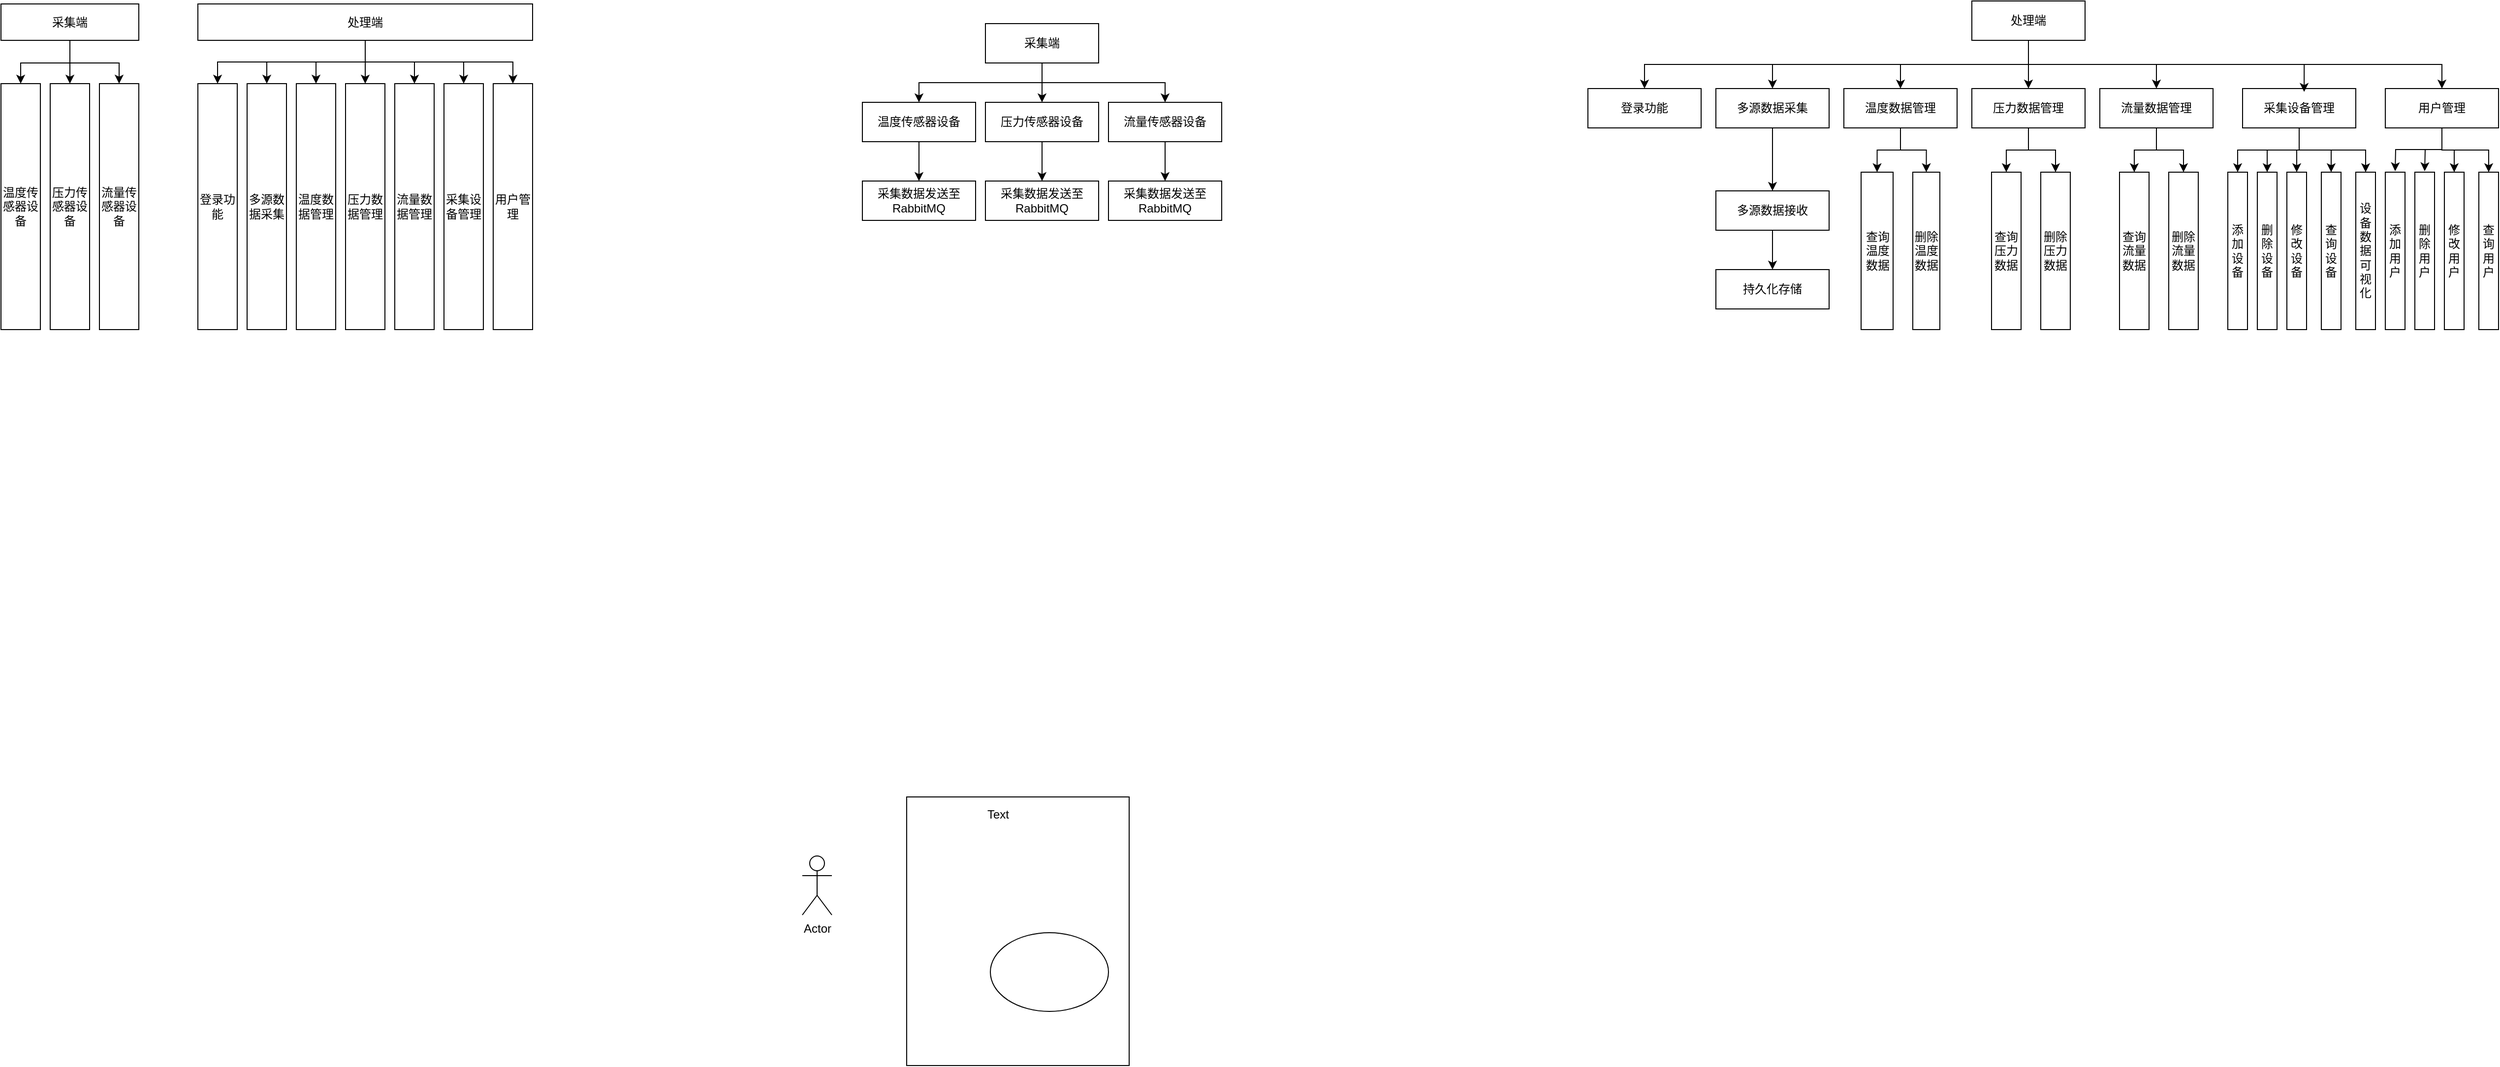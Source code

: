 <mxfile version="26.3.0">
  <diagram name="第 1 页" id="yqkmy5sBXUVOjIypKYsF">
    <mxGraphModel dx="634" dy="513" grid="0" gridSize="10" guides="1" tooltips="1" connect="1" arrows="1" fold="1" page="1" pageScale="1" pageWidth="827" pageHeight="1169" math="0" shadow="0">
      <root>
        <mxCell id="0" />
        <mxCell id="1" parent="0" />
        <mxCell id="YVTTXJFYwQfTiN0i_-cF-1" value="登录功能" style="rounded=0;whiteSpace=wrap;html=1;" parent="1" vertex="1">
          <mxGeometry x="280" y="661" width="40" height="250" as="geometry" />
        </mxCell>
        <mxCell id="YVTTXJFYwQfTiN0i_-cF-2" value="多源数据采集" style="rounded=0;whiteSpace=wrap;html=1;" parent="1" vertex="1">
          <mxGeometry x="330" y="661" width="40" height="250" as="geometry" />
        </mxCell>
        <mxCell id="YVTTXJFYwQfTiN0i_-cF-3" value="温度数据管理" style="rounded=0;whiteSpace=wrap;html=1;" parent="1" vertex="1">
          <mxGeometry x="380" y="661" width="40" height="250" as="geometry" />
        </mxCell>
        <mxCell id="YVTTXJFYwQfTiN0i_-cF-4" value="压力数据管理" style="rounded=0;whiteSpace=wrap;html=1;" parent="1" vertex="1">
          <mxGeometry x="430" y="661" width="40" height="250" as="geometry" />
        </mxCell>
        <mxCell id="YVTTXJFYwQfTiN0i_-cF-5" value="流量数据管理" style="rounded=0;whiteSpace=wrap;html=1;" parent="1" vertex="1">
          <mxGeometry x="480" y="661" width="40" height="250" as="geometry" />
        </mxCell>
        <mxCell id="YVTTXJFYwQfTiN0i_-cF-6" value="采集设备管理" style="rounded=0;whiteSpace=wrap;html=1;" parent="1" vertex="1">
          <mxGeometry x="530" y="661" width="40" height="250" as="geometry" />
        </mxCell>
        <mxCell id="YVTTXJFYwQfTiN0i_-cF-7" value="用户管理" style="rounded=0;whiteSpace=wrap;html=1;" parent="1" vertex="1">
          <mxGeometry x="580" y="661" width="40" height="250" as="geometry" />
        </mxCell>
        <mxCell id="YVTTXJFYwQfTiN0i_-cF-8" value="温度传感器设备" style="rounded=0;whiteSpace=wrap;html=1;" parent="1" vertex="1">
          <mxGeometry x="80" y="661" width="40" height="250" as="geometry" />
        </mxCell>
        <mxCell id="YVTTXJFYwQfTiN0i_-cF-9" value="压力传感器设备" style="rounded=0;whiteSpace=wrap;html=1;" parent="1" vertex="1">
          <mxGeometry x="130" y="661" width="40" height="250" as="geometry" />
        </mxCell>
        <mxCell id="YVTTXJFYwQfTiN0i_-cF-10" value="流量传感器设备" style="rounded=0;whiteSpace=wrap;html=1;" parent="1" vertex="1">
          <mxGeometry x="180" y="661" width="40" height="250" as="geometry" />
        </mxCell>
        <mxCell id="YVTTXJFYwQfTiN0i_-cF-14" style="edgeStyle=orthogonalEdgeStyle;rounded=0;orthogonalLoop=1;jettySize=auto;html=1;exitX=0.5;exitY=1;exitDx=0;exitDy=0;entryX=0.5;entryY=0;entryDx=0;entryDy=0;" parent="1" source="YVTTXJFYwQfTiN0i_-cF-12" target="YVTTXJFYwQfTiN0i_-cF-8" edge="1">
          <mxGeometry relative="1" as="geometry">
            <Array as="points">
              <mxPoint x="150" y="640" />
              <mxPoint x="100" y="640" />
            </Array>
          </mxGeometry>
        </mxCell>
        <mxCell id="YVTTXJFYwQfTiN0i_-cF-15" style="edgeStyle=orthogonalEdgeStyle;rounded=0;orthogonalLoop=1;jettySize=auto;html=1;exitX=0.5;exitY=1;exitDx=0;exitDy=0;" parent="1" source="YVTTXJFYwQfTiN0i_-cF-12" target="YVTTXJFYwQfTiN0i_-cF-9" edge="1">
          <mxGeometry relative="1" as="geometry" />
        </mxCell>
        <mxCell id="YVTTXJFYwQfTiN0i_-cF-16" style="edgeStyle=orthogonalEdgeStyle;rounded=0;orthogonalLoop=1;jettySize=auto;html=1;exitX=0.5;exitY=1;exitDx=0;exitDy=0;" parent="1" source="YVTTXJFYwQfTiN0i_-cF-12" target="YVTTXJFYwQfTiN0i_-cF-10" edge="1">
          <mxGeometry relative="1" as="geometry">
            <Array as="points">
              <mxPoint x="150" y="640" />
              <mxPoint x="200" y="640" />
            </Array>
          </mxGeometry>
        </mxCell>
        <mxCell id="YVTTXJFYwQfTiN0i_-cF-12" value="采集端" style="rounded=0;whiteSpace=wrap;html=1;" parent="1" vertex="1">
          <mxGeometry x="80" y="580" width="140" height="37" as="geometry" />
        </mxCell>
        <mxCell id="YVTTXJFYwQfTiN0i_-cF-17" style="edgeStyle=orthogonalEdgeStyle;rounded=0;orthogonalLoop=1;jettySize=auto;html=1;exitX=0.5;exitY=1;exitDx=0;exitDy=0;entryX=0.5;entryY=0;entryDx=0;entryDy=0;" parent="1" source="YVTTXJFYwQfTiN0i_-cF-13" target="YVTTXJFYwQfTiN0i_-cF-1" edge="1">
          <mxGeometry relative="1" as="geometry" />
        </mxCell>
        <mxCell id="YVTTXJFYwQfTiN0i_-cF-18" style="edgeStyle=orthogonalEdgeStyle;rounded=0;orthogonalLoop=1;jettySize=auto;html=1;exitX=0.5;exitY=1;exitDx=0;exitDy=0;entryX=0.5;entryY=0;entryDx=0;entryDy=0;" parent="1" source="YVTTXJFYwQfTiN0i_-cF-13" target="YVTTXJFYwQfTiN0i_-cF-2" edge="1">
          <mxGeometry relative="1" as="geometry" />
        </mxCell>
        <mxCell id="YVTTXJFYwQfTiN0i_-cF-19" style="edgeStyle=orthogonalEdgeStyle;rounded=0;orthogonalLoop=1;jettySize=auto;html=1;exitX=0.5;exitY=1;exitDx=0;exitDy=0;entryX=0.5;entryY=0;entryDx=0;entryDy=0;" parent="1" source="YVTTXJFYwQfTiN0i_-cF-13" target="YVTTXJFYwQfTiN0i_-cF-3" edge="1">
          <mxGeometry relative="1" as="geometry" />
        </mxCell>
        <mxCell id="YVTTXJFYwQfTiN0i_-cF-20" style="edgeStyle=orthogonalEdgeStyle;rounded=0;orthogonalLoop=1;jettySize=auto;html=1;exitX=0.5;exitY=1;exitDx=0;exitDy=0;entryX=0.5;entryY=0;entryDx=0;entryDy=0;" parent="1" source="YVTTXJFYwQfTiN0i_-cF-13" target="YVTTXJFYwQfTiN0i_-cF-4" edge="1">
          <mxGeometry relative="1" as="geometry" />
        </mxCell>
        <mxCell id="YVTTXJFYwQfTiN0i_-cF-21" style="edgeStyle=orthogonalEdgeStyle;rounded=0;orthogonalLoop=1;jettySize=auto;html=1;exitX=0.5;exitY=1;exitDx=0;exitDy=0;entryX=0.5;entryY=0;entryDx=0;entryDy=0;" parent="1" source="YVTTXJFYwQfTiN0i_-cF-13" target="YVTTXJFYwQfTiN0i_-cF-5" edge="1">
          <mxGeometry relative="1" as="geometry" />
        </mxCell>
        <mxCell id="YVTTXJFYwQfTiN0i_-cF-22" style="edgeStyle=orthogonalEdgeStyle;rounded=0;orthogonalLoop=1;jettySize=auto;html=1;exitX=0.5;exitY=1;exitDx=0;exitDy=0;entryX=0.5;entryY=0;entryDx=0;entryDy=0;" parent="1" source="YVTTXJFYwQfTiN0i_-cF-13" target="YVTTXJFYwQfTiN0i_-cF-6" edge="1">
          <mxGeometry relative="1" as="geometry" />
        </mxCell>
        <mxCell id="YVTTXJFYwQfTiN0i_-cF-23" style="edgeStyle=orthogonalEdgeStyle;rounded=0;orthogonalLoop=1;jettySize=auto;html=1;exitX=0.5;exitY=1;exitDx=0;exitDy=0;entryX=0.5;entryY=0;entryDx=0;entryDy=0;" parent="1" source="YVTTXJFYwQfTiN0i_-cF-13" target="YVTTXJFYwQfTiN0i_-cF-7" edge="1">
          <mxGeometry relative="1" as="geometry" />
        </mxCell>
        <mxCell id="YVTTXJFYwQfTiN0i_-cF-13" value="处理端" style="rounded=0;whiteSpace=wrap;html=1;" parent="1" vertex="1">
          <mxGeometry x="280" y="580" width="340" height="37" as="geometry" />
        </mxCell>
        <mxCell id="YVTTXJFYwQfTiN0i_-cF-55" style="edgeStyle=orthogonalEdgeStyle;rounded=0;orthogonalLoop=1;jettySize=auto;html=1;exitX=0.5;exitY=1;exitDx=0;exitDy=0;entryX=0.5;entryY=0;entryDx=0;entryDy=0;" parent="1" source="YVTTXJFYwQfTiN0i_-cF-31" target="YVTTXJFYwQfTiN0i_-cF-49" edge="1">
          <mxGeometry relative="1" as="geometry" />
        </mxCell>
        <mxCell id="YVTTXJFYwQfTiN0i_-cF-31" value="温度传感器设备" style="rounded=0;whiteSpace=wrap;html=1;" parent="1" vertex="1">
          <mxGeometry x="955" y="680" width="115" height="40" as="geometry" />
        </mxCell>
        <mxCell id="YVTTXJFYwQfTiN0i_-cF-56" style="edgeStyle=orthogonalEdgeStyle;rounded=0;orthogonalLoop=1;jettySize=auto;html=1;exitX=0.5;exitY=1;exitDx=0;exitDy=0;entryX=0.5;entryY=0;entryDx=0;entryDy=0;" parent="1" source="YVTTXJFYwQfTiN0i_-cF-46" target="YVTTXJFYwQfTiN0i_-cF-50" edge="1">
          <mxGeometry relative="1" as="geometry" />
        </mxCell>
        <mxCell id="YVTTXJFYwQfTiN0i_-cF-46" value="压力传感器设备" style="rounded=0;whiteSpace=wrap;html=1;" parent="1" vertex="1">
          <mxGeometry x="1080" y="680" width="115" height="40" as="geometry" />
        </mxCell>
        <mxCell id="YVTTXJFYwQfTiN0i_-cF-57" style="edgeStyle=orthogonalEdgeStyle;rounded=0;orthogonalLoop=1;jettySize=auto;html=1;exitX=0.5;exitY=1;exitDx=0;exitDy=0;entryX=0.5;entryY=0;entryDx=0;entryDy=0;" parent="1" source="YVTTXJFYwQfTiN0i_-cF-47" target="YVTTXJFYwQfTiN0i_-cF-51" edge="1">
          <mxGeometry relative="1" as="geometry" />
        </mxCell>
        <mxCell id="YVTTXJFYwQfTiN0i_-cF-47" value="流量传感器设备" style="rounded=0;whiteSpace=wrap;html=1;" parent="1" vertex="1">
          <mxGeometry x="1205" y="680" width="115" height="40" as="geometry" />
        </mxCell>
        <mxCell id="YVTTXJFYwQfTiN0i_-cF-52" style="edgeStyle=orthogonalEdgeStyle;rounded=0;orthogonalLoop=1;jettySize=auto;html=1;exitX=0.5;exitY=1;exitDx=0;exitDy=0;entryX=0.5;entryY=0;entryDx=0;entryDy=0;" parent="1" source="YVTTXJFYwQfTiN0i_-cF-48" target="YVTTXJFYwQfTiN0i_-cF-46" edge="1">
          <mxGeometry relative="1" as="geometry" />
        </mxCell>
        <mxCell id="YVTTXJFYwQfTiN0i_-cF-53" style="edgeStyle=orthogonalEdgeStyle;rounded=0;orthogonalLoop=1;jettySize=auto;html=1;exitX=0.5;exitY=1;exitDx=0;exitDy=0;entryX=0.5;entryY=0;entryDx=0;entryDy=0;" parent="1" source="YVTTXJFYwQfTiN0i_-cF-48" target="YVTTXJFYwQfTiN0i_-cF-31" edge="1">
          <mxGeometry relative="1" as="geometry" />
        </mxCell>
        <mxCell id="YVTTXJFYwQfTiN0i_-cF-54" style="edgeStyle=orthogonalEdgeStyle;rounded=0;orthogonalLoop=1;jettySize=auto;html=1;exitX=0.5;exitY=1;exitDx=0;exitDy=0;entryX=0.5;entryY=0;entryDx=0;entryDy=0;" parent="1" source="YVTTXJFYwQfTiN0i_-cF-48" target="YVTTXJFYwQfTiN0i_-cF-47" edge="1">
          <mxGeometry relative="1" as="geometry" />
        </mxCell>
        <mxCell id="YVTTXJFYwQfTiN0i_-cF-48" value="采集端" style="rounded=0;whiteSpace=wrap;html=1;" parent="1" vertex="1">
          <mxGeometry x="1080" y="600" width="115" height="40" as="geometry" />
        </mxCell>
        <mxCell id="YVTTXJFYwQfTiN0i_-cF-49" value="采集数据发送至RabbitMQ" style="rounded=0;whiteSpace=wrap;html=1;" parent="1" vertex="1">
          <mxGeometry x="955" y="760" width="115" height="40" as="geometry" />
        </mxCell>
        <mxCell id="YVTTXJFYwQfTiN0i_-cF-50" value="采集数据发送至RabbitMQ" style="rounded=0;whiteSpace=wrap;html=1;" parent="1" vertex="1">
          <mxGeometry x="1080" y="760" width="115" height="40" as="geometry" />
        </mxCell>
        <mxCell id="YVTTXJFYwQfTiN0i_-cF-51" value="采集数据发送至RabbitMQ" style="rounded=0;whiteSpace=wrap;html=1;" parent="1" vertex="1">
          <mxGeometry x="1205" y="760" width="115" height="40" as="geometry" />
        </mxCell>
        <mxCell id="YVTTXJFYwQfTiN0i_-cF-91" style="edgeStyle=orthogonalEdgeStyle;rounded=0;orthogonalLoop=1;jettySize=auto;html=1;exitX=0.5;exitY=1;exitDx=0;exitDy=0;entryX=0.5;entryY=0;entryDx=0;entryDy=0;" parent="1" source="YVTTXJFYwQfTiN0i_-cF-58" target="YVTTXJFYwQfTiN0i_-cF-60" edge="1">
          <mxGeometry relative="1" as="geometry" />
        </mxCell>
        <mxCell id="YVTTXJFYwQfTiN0i_-cF-92" style="edgeStyle=orthogonalEdgeStyle;rounded=0;orthogonalLoop=1;jettySize=auto;html=1;exitX=0.5;exitY=1;exitDx=0;exitDy=0;entryX=0.5;entryY=0;entryDx=0;entryDy=0;" parent="1" source="YVTTXJFYwQfTiN0i_-cF-58" target="YVTTXJFYwQfTiN0i_-cF-59" edge="1">
          <mxGeometry relative="1" as="geometry" />
        </mxCell>
        <mxCell id="YVTTXJFYwQfTiN0i_-cF-93" style="edgeStyle=orthogonalEdgeStyle;rounded=0;orthogonalLoop=1;jettySize=auto;html=1;exitX=0.5;exitY=1;exitDx=0;exitDy=0;entryX=0.5;entryY=0;entryDx=0;entryDy=0;" parent="1" source="YVTTXJFYwQfTiN0i_-cF-58" target="YVTTXJFYwQfTiN0i_-cF-61" edge="1">
          <mxGeometry relative="1" as="geometry" />
        </mxCell>
        <mxCell id="YVTTXJFYwQfTiN0i_-cF-94" style="edgeStyle=orthogonalEdgeStyle;rounded=0;orthogonalLoop=1;jettySize=auto;html=1;exitX=0.5;exitY=1;exitDx=0;exitDy=0;entryX=0.5;entryY=0;entryDx=0;entryDy=0;" parent="1" source="YVTTXJFYwQfTiN0i_-cF-58" target="YVTTXJFYwQfTiN0i_-cF-62" edge="1">
          <mxGeometry relative="1" as="geometry" />
        </mxCell>
        <mxCell id="YVTTXJFYwQfTiN0i_-cF-95" style="edgeStyle=orthogonalEdgeStyle;rounded=0;orthogonalLoop=1;jettySize=auto;html=1;exitX=0.5;exitY=1;exitDx=0;exitDy=0;entryX=0.5;entryY=0;entryDx=0;entryDy=0;" parent="1" source="YVTTXJFYwQfTiN0i_-cF-58" target="YVTTXJFYwQfTiN0i_-cF-63" edge="1">
          <mxGeometry relative="1" as="geometry" />
        </mxCell>
        <mxCell id="YVTTXJFYwQfTiN0i_-cF-97" style="edgeStyle=orthogonalEdgeStyle;rounded=0;orthogonalLoop=1;jettySize=auto;html=1;exitX=0.5;exitY=1;exitDx=0;exitDy=0;entryX=0.5;entryY=0;entryDx=0;entryDy=0;" parent="1" source="YVTTXJFYwQfTiN0i_-cF-58" target="YVTTXJFYwQfTiN0i_-cF-65" edge="1">
          <mxGeometry relative="1" as="geometry" />
        </mxCell>
        <mxCell id="YVTTXJFYwQfTiN0i_-cF-58" value="处理端" style="rounded=0;whiteSpace=wrap;html=1;" parent="1" vertex="1">
          <mxGeometry x="2082" y="577" width="115" height="40" as="geometry" />
        </mxCell>
        <mxCell id="YVTTXJFYwQfTiN0i_-cF-59" value="登录功能" style="rounded=0;whiteSpace=wrap;html=1;" parent="1" vertex="1">
          <mxGeometry x="1692" y="666" width="115" height="40" as="geometry" />
        </mxCell>
        <mxCell id="YVTTXJFYwQfTiN0i_-cF-98" style="edgeStyle=orthogonalEdgeStyle;rounded=0;orthogonalLoop=1;jettySize=auto;html=1;exitX=0.5;exitY=1;exitDx=0;exitDy=0;" parent="1" source="YVTTXJFYwQfTiN0i_-cF-60" target="YVTTXJFYwQfTiN0i_-cF-88" edge="1">
          <mxGeometry relative="1" as="geometry" />
        </mxCell>
        <mxCell id="YVTTXJFYwQfTiN0i_-cF-60" value="多源数据采集" style="rounded=0;whiteSpace=wrap;html=1;" parent="1" vertex="1">
          <mxGeometry x="1822" y="666" width="115" height="40" as="geometry" />
        </mxCell>
        <mxCell id="YVTTXJFYwQfTiN0i_-cF-100" style="edgeStyle=orthogonalEdgeStyle;rounded=0;orthogonalLoop=1;jettySize=auto;html=1;exitX=0.5;exitY=1;exitDx=0;exitDy=0;entryX=0.5;entryY=0;entryDx=0;entryDy=0;" parent="1" source="YVTTXJFYwQfTiN0i_-cF-61" target="YVTTXJFYwQfTiN0i_-cF-84" edge="1">
          <mxGeometry relative="1" as="geometry" />
        </mxCell>
        <mxCell id="YVTTXJFYwQfTiN0i_-cF-101" style="edgeStyle=orthogonalEdgeStyle;rounded=0;orthogonalLoop=1;jettySize=auto;html=1;exitX=0.5;exitY=1;exitDx=0;exitDy=0;entryX=0.5;entryY=0;entryDx=0;entryDy=0;" parent="1" source="YVTTXJFYwQfTiN0i_-cF-61" target="YVTTXJFYwQfTiN0i_-cF-85" edge="1">
          <mxGeometry relative="1" as="geometry" />
        </mxCell>
        <mxCell id="YVTTXJFYwQfTiN0i_-cF-61" value="温度数据管理" style="rounded=0;whiteSpace=wrap;html=1;" parent="1" vertex="1">
          <mxGeometry x="1952" y="666" width="115" height="40" as="geometry" />
        </mxCell>
        <mxCell id="YVTTXJFYwQfTiN0i_-cF-102" style="edgeStyle=orthogonalEdgeStyle;rounded=0;orthogonalLoop=1;jettySize=auto;html=1;exitX=0.5;exitY=1;exitDx=0;exitDy=0;entryX=0.5;entryY=0;entryDx=0;entryDy=0;" parent="1" source="YVTTXJFYwQfTiN0i_-cF-62" target="YVTTXJFYwQfTiN0i_-cF-82" edge="1">
          <mxGeometry relative="1" as="geometry" />
        </mxCell>
        <mxCell id="YVTTXJFYwQfTiN0i_-cF-103" style="edgeStyle=orthogonalEdgeStyle;rounded=0;orthogonalLoop=1;jettySize=auto;html=1;exitX=0.5;exitY=1;exitDx=0;exitDy=0;entryX=0.5;entryY=0;entryDx=0;entryDy=0;" parent="1" source="YVTTXJFYwQfTiN0i_-cF-62" target="YVTTXJFYwQfTiN0i_-cF-83" edge="1">
          <mxGeometry relative="1" as="geometry" />
        </mxCell>
        <mxCell id="YVTTXJFYwQfTiN0i_-cF-62" value="压力数据管理" style="rounded=0;whiteSpace=wrap;html=1;" parent="1" vertex="1">
          <mxGeometry x="2082" y="666" width="115" height="40" as="geometry" />
        </mxCell>
        <mxCell id="YVTTXJFYwQfTiN0i_-cF-104" style="edgeStyle=orthogonalEdgeStyle;rounded=0;orthogonalLoop=1;jettySize=auto;html=1;exitX=0.5;exitY=1;exitDx=0;exitDy=0;entryX=0.5;entryY=0;entryDx=0;entryDy=0;" parent="1" source="YVTTXJFYwQfTiN0i_-cF-63" target="YVTTXJFYwQfTiN0i_-cF-80" edge="1">
          <mxGeometry relative="1" as="geometry" />
        </mxCell>
        <mxCell id="YVTTXJFYwQfTiN0i_-cF-105" style="edgeStyle=orthogonalEdgeStyle;rounded=0;orthogonalLoop=1;jettySize=auto;html=1;exitX=0.5;exitY=1;exitDx=0;exitDy=0;entryX=0.5;entryY=0;entryDx=0;entryDy=0;" parent="1" source="YVTTXJFYwQfTiN0i_-cF-63" target="YVTTXJFYwQfTiN0i_-cF-81" edge="1">
          <mxGeometry relative="1" as="geometry" />
        </mxCell>
        <mxCell id="YVTTXJFYwQfTiN0i_-cF-63" value="流量数据管理" style="rounded=0;whiteSpace=wrap;html=1;" parent="1" vertex="1">
          <mxGeometry x="2212" y="666" width="115" height="40" as="geometry" />
        </mxCell>
        <mxCell id="YVTTXJFYwQfTiN0i_-cF-106" style="edgeStyle=orthogonalEdgeStyle;rounded=0;orthogonalLoop=1;jettySize=auto;html=1;exitX=0.5;exitY=1;exitDx=0;exitDy=0;entryX=0.5;entryY=0;entryDx=0;entryDy=0;" parent="1" source="YVTTXJFYwQfTiN0i_-cF-64" target="YVTTXJFYwQfTiN0i_-cF-75" edge="1">
          <mxGeometry relative="1" as="geometry" />
        </mxCell>
        <mxCell id="YVTTXJFYwQfTiN0i_-cF-107" style="edgeStyle=orthogonalEdgeStyle;rounded=0;orthogonalLoop=1;jettySize=auto;html=1;exitX=0.5;exitY=1;exitDx=0;exitDy=0;entryX=0.5;entryY=0;entryDx=0;entryDy=0;" parent="1" source="YVTTXJFYwQfTiN0i_-cF-64" target="YVTTXJFYwQfTiN0i_-cF-76" edge="1">
          <mxGeometry relative="1" as="geometry" />
        </mxCell>
        <mxCell id="YVTTXJFYwQfTiN0i_-cF-108" style="edgeStyle=orthogonalEdgeStyle;rounded=0;orthogonalLoop=1;jettySize=auto;html=1;exitX=0.5;exitY=1;exitDx=0;exitDy=0;entryX=0.5;entryY=0;entryDx=0;entryDy=0;" parent="1" source="YVTTXJFYwQfTiN0i_-cF-64" target="YVTTXJFYwQfTiN0i_-cF-77" edge="1">
          <mxGeometry relative="1" as="geometry" />
        </mxCell>
        <mxCell id="YVTTXJFYwQfTiN0i_-cF-109" style="edgeStyle=orthogonalEdgeStyle;rounded=0;orthogonalLoop=1;jettySize=auto;html=1;exitX=0.5;exitY=1;exitDx=0;exitDy=0;entryX=0.5;entryY=0;entryDx=0;entryDy=0;" parent="1" source="YVTTXJFYwQfTiN0i_-cF-64" target="YVTTXJFYwQfTiN0i_-cF-78" edge="1">
          <mxGeometry relative="1" as="geometry" />
        </mxCell>
        <mxCell id="YVTTXJFYwQfTiN0i_-cF-110" style="edgeStyle=orthogonalEdgeStyle;rounded=0;orthogonalLoop=1;jettySize=auto;html=1;exitX=0.5;exitY=1;exitDx=0;exitDy=0;" parent="1" source="YVTTXJFYwQfTiN0i_-cF-64" target="YVTTXJFYwQfTiN0i_-cF-79" edge="1">
          <mxGeometry relative="1" as="geometry" />
        </mxCell>
        <mxCell id="YVTTXJFYwQfTiN0i_-cF-64" value="采集设备管理" style="rounded=0;whiteSpace=wrap;html=1;" parent="1" vertex="1">
          <mxGeometry x="2357" y="666" width="115" height="40" as="geometry" />
        </mxCell>
        <mxCell id="YVTTXJFYwQfTiN0i_-cF-111" style="edgeStyle=orthogonalEdgeStyle;rounded=0;orthogonalLoop=1;jettySize=auto;html=1;exitX=0.5;exitY=1;exitDx=0;exitDy=0;" parent="1" source="YVTTXJFYwQfTiN0i_-cF-65" edge="1">
          <mxGeometry relative="1" as="geometry">
            <mxPoint x="2512" y="750" as="targetPoint" />
          </mxGeometry>
        </mxCell>
        <mxCell id="YVTTXJFYwQfTiN0i_-cF-112" style="edgeStyle=orthogonalEdgeStyle;rounded=0;orthogonalLoop=1;jettySize=auto;html=1;exitX=0.5;exitY=1;exitDx=0;exitDy=0;" parent="1" source="YVTTXJFYwQfTiN0i_-cF-65" edge="1">
          <mxGeometry relative="1" as="geometry">
            <mxPoint x="2542" y="750" as="targetPoint" />
          </mxGeometry>
        </mxCell>
        <mxCell id="YVTTXJFYwQfTiN0i_-cF-113" style="edgeStyle=orthogonalEdgeStyle;rounded=0;orthogonalLoop=1;jettySize=auto;html=1;exitX=0.5;exitY=1;exitDx=0;exitDy=0;entryX=0.5;entryY=0;entryDx=0;entryDy=0;" parent="1" source="YVTTXJFYwQfTiN0i_-cF-65" target="YVTTXJFYwQfTiN0i_-cF-69" edge="1">
          <mxGeometry relative="1" as="geometry" />
        </mxCell>
        <mxCell id="YVTTXJFYwQfTiN0i_-cF-114" style="edgeStyle=orthogonalEdgeStyle;rounded=0;orthogonalLoop=1;jettySize=auto;html=1;exitX=0.5;exitY=1;exitDx=0;exitDy=0;entryX=0.5;entryY=0;entryDx=0;entryDy=0;" parent="1" source="YVTTXJFYwQfTiN0i_-cF-65" target="YVTTXJFYwQfTiN0i_-cF-70" edge="1">
          <mxGeometry relative="1" as="geometry" />
        </mxCell>
        <mxCell id="YVTTXJFYwQfTiN0i_-cF-65" value="用户管理" style="rounded=0;whiteSpace=wrap;html=1;" parent="1" vertex="1">
          <mxGeometry x="2502" y="666" width="115" height="40" as="geometry" />
        </mxCell>
        <mxCell id="YVTTXJFYwQfTiN0i_-cF-67" value="添加用户" style="rounded=0;whiteSpace=wrap;html=1;" parent="1" vertex="1">
          <mxGeometry x="2502" y="751" width="20" height="160" as="geometry" />
        </mxCell>
        <mxCell id="YVTTXJFYwQfTiN0i_-cF-68" value="删除用户" style="rounded=0;whiteSpace=wrap;html=1;" parent="1" vertex="1">
          <mxGeometry x="2532" y="751" width="20" height="160" as="geometry" />
        </mxCell>
        <mxCell id="YVTTXJFYwQfTiN0i_-cF-69" value="修改用户" style="rounded=0;whiteSpace=wrap;html=1;" parent="1" vertex="1">
          <mxGeometry x="2562" y="751" width="20" height="160" as="geometry" />
        </mxCell>
        <mxCell id="YVTTXJFYwQfTiN0i_-cF-70" value="查询用户" style="rounded=0;whiteSpace=wrap;html=1;" parent="1" vertex="1">
          <mxGeometry x="2597" y="751" width="20" height="160" as="geometry" />
        </mxCell>
        <mxCell id="YVTTXJFYwQfTiN0i_-cF-75" value="添加设备" style="rounded=0;whiteSpace=wrap;html=1;" parent="1" vertex="1">
          <mxGeometry x="2342" y="751" width="20" height="160" as="geometry" />
        </mxCell>
        <mxCell id="YVTTXJFYwQfTiN0i_-cF-76" value="删除设备" style="rounded=0;whiteSpace=wrap;html=1;" parent="1" vertex="1">
          <mxGeometry x="2372" y="751" width="20" height="160" as="geometry" />
        </mxCell>
        <mxCell id="YVTTXJFYwQfTiN0i_-cF-77" value="修改设备" style="rounded=0;whiteSpace=wrap;html=1;" parent="1" vertex="1">
          <mxGeometry x="2402" y="751" width="20" height="160" as="geometry" />
        </mxCell>
        <mxCell id="YVTTXJFYwQfTiN0i_-cF-78" value="查询设备" style="rounded=0;whiteSpace=wrap;html=1;" parent="1" vertex="1">
          <mxGeometry x="2437" y="751" width="20" height="160" as="geometry" />
        </mxCell>
        <mxCell id="YVTTXJFYwQfTiN0i_-cF-79" value="设备数据可视化" style="rounded=0;whiteSpace=wrap;html=1;" parent="1" vertex="1">
          <mxGeometry x="2472" y="751" width="20" height="160" as="geometry" />
        </mxCell>
        <mxCell id="YVTTXJFYwQfTiN0i_-cF-80" value="查询流量数据" style="rounded=0;whiteSpace=wrap;html=1;" parent="1" vertex="1">
          <mxGeometry x="2232" y="751" width="30" height="160" as="geometry" />
        </mxCell>
        <mxCell id="YVTTXJFYwQfTiN0i_-cF-81" value="删除流量数据" style="rounded=0;whiteSpace=wrap;html=1;" parent="1" vertex="1">
          <mxGeometry x="2282" y="751" width="30" height="160" as="geometry" />
        </mxCell>
        <mxCell id="YVTTXJFYwQfTiN0i_-cF-82" value="查询压力数据" style="rounded=0;whiteSpace=wrap;html=1;" parent="1" vertex="1">
          <mxGeometry x="2102" y="751" width="30" height="160" as="geometry" />
        </mxCell>
        <mxCell id="YVTTXJFYwQfTiN0i_-cF-83" value="删除压力数据" style="rounded=0;whiteSpace=wrap;html=1;" parent="1" vertex="1">
          <mxGeometry x="2152" y="751" width="30" height="160" as="geometry" />
        </mxCell>
        <mxCell id="YVTTXJFYwQfTiN0i_-cF-84" value="查询温度数据" style="rounded=0;whiteSpace=wrap;html=1;" parent="1" vertex="1">
          <mxGeometry x="1969.5" y="751" width="32.5" height="160" as="geometry" />
        </mxCell>
        <mxCell id="YVTTXJFYwQfTiN0i_-cF-85" value="删除温度数据" style="rounded=0;whiteSpace=wrap;html=1;" parent="1" vertex="1">
          <mxGeometry x="2022" y="751" width="27.5" height="160" as="geometry" />
        </mxCell>
        <mxCell id="YVTTXJFYwQfTiN0i_-cF-99" style="edgeStyle=orthogonalEdgeStyle;rounded=0;orthogonalLoop=1;jettySize=auto;html=1;exitX=0.5;exitY=1;exitDx=0;exitDy=0;entryX=0.5;entryY=0;entryDx=0;entryDy=0;" parent="1" source="YVTTXJFYwQfTiN0i_-cF-88" target="YVTTXJFYwQfTiN0i_-cF-89" edge="1">
          <mxGeometry relative="1" as="geometry" />
        </mxCell>
        <mxCell id="YVTTXJFYwQfTiN0i_-cF-88" value="多源数据接收" style="rounded=0;whiteSpace=wrap;html=1;" parent="1" vertex="1">
          <mxGeometry x="1822" y="770" width="115" height="40" as="geometry" />
        </mxCell>
        <mxCell id="YVTTXJFYwQfTiN0i_-cF-89" value="持久化存储" style="rounded=0;whiteSpace=wrap;html=1;" parent="1" vertex="1">
          <mxGeometry x="1822" y="850" width="115" height="40" as="geometry" />
        </mxCell>
        <mxCell id="YVTTXJFYwQfTiN0i_-cF-96" style="edgeStyle=orthogonalEdgeStyle;rounded=0;orthogonalLoop=1;jettySize=auto;html=1;exitX=0.5;exitY=1;exitDx=0;exitDy=0;entryX=0.544;entryY=0.085;entryDx=0;entryDy=0;entryPerimeter=0;" parent="1" source="YVTTXJFYwQfTiN0i_-cF-58" target="YVTTXJFYwQfTiN0i_-cF-64" edge="1">
          <mxGeometry relative="1" as="geometry" />
        </mxCell>
        <mxCell id="jaOJm7M-wQFjWifymBQV-2" value="Actor" style="shape=umlActor;verticalLabelPosition=bottom;verticalAlign=top;html=1;outlineConnect=0;" vertex="1" parent="1">
          <mxGeometry x="894" y="1446" width="30" height="60" as="geometry" />
        </mxCell>
        <mxCell id="jaOJm7M-wQFjWifymBQV-4" value="" style="rounded=0;whiteSpace=wrap;html=1;" vertex="1" parent="1">
          <mxGeometry x="1000" y="1386" width="226" height="273" as="geometry" />
        </mxCell>
        <mxCell id="jaOJm7M-wQFjWifymBQV-5" value="" style="ellipse;whiteSpace=wrap;html=1;" vertex="1" parent="1">
          <mxGeometry x="1085" y="1524" width="120" height="80" as="geometry" />
        </mxCell>
        <mxCell id="jaOJm7M-wQFjWifymBQV-6" value="Text" style="text;html=1;align=center;verticalAlign=middle;whiteSpace=wrap;rounded=0;" vertex="1" parent="1">
          <mxGeometry x="1063" y="1389" width="60" height="30" as="geometry" />
        </mxCell>
      </root>
    </mxGraphModel>
  </diagram>
</mxfile>
